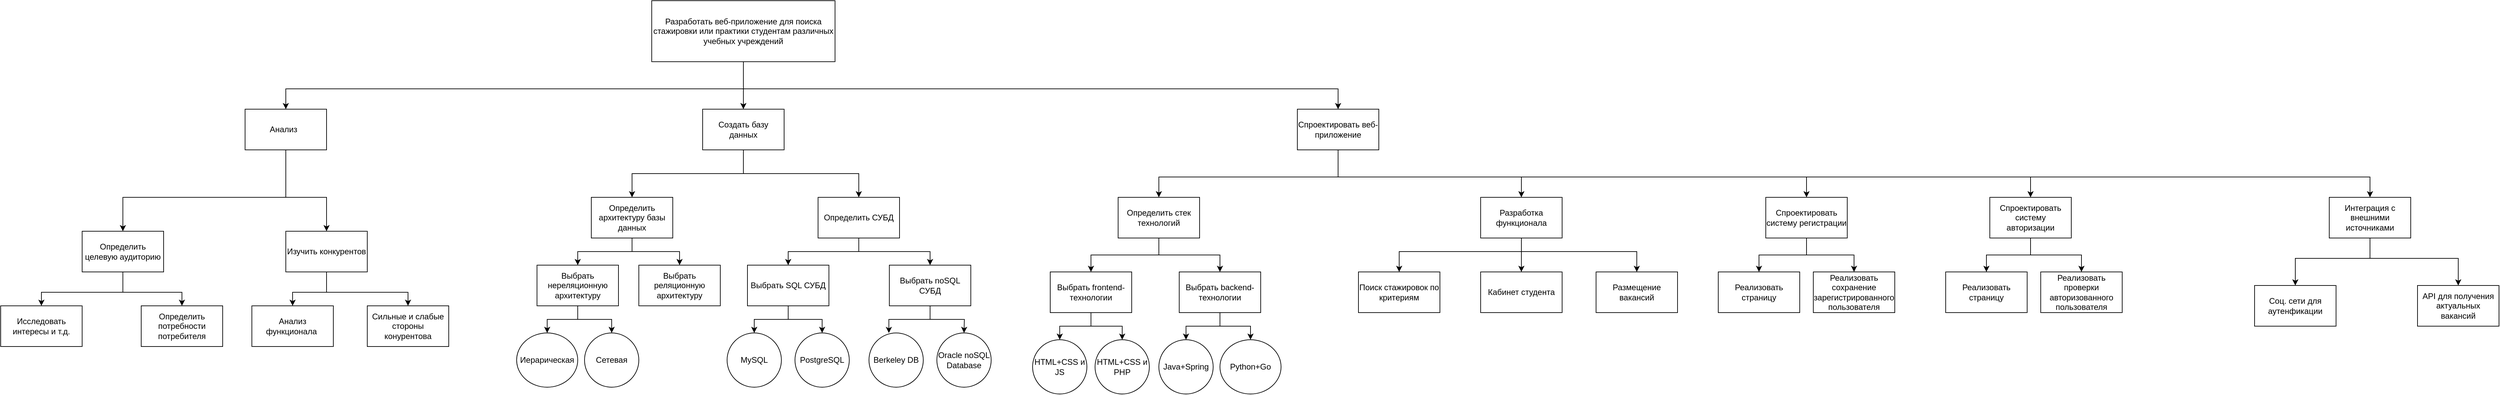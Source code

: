 <mxfile version="24.8.0">
  <diagram name="Страница — 1" id="92_c8350StZfMN6vfjeu">
    <mxGraphModel dx="3420" dy="1438" grid="1" gridSize="10" guides="1" tooltips="1" connect="1" arrows="1" fold="1" page="1" pageScale="1" pageWidth="827" pageHeight="1169" math="0" shadow="0">
      <root>
        <mxCell id="0" />
        <mxCell id="1" parent="0" />
        <mxCell id="KS5gCcNnhUhL9jg-HukT-1" value="&lt;p&gt;Разработать веб-приложение для поиска стажировки или практики студентам различных учебных учреждений&lt;/p&gt;" style="rounded=0;whiteSpace=wrap;html=1;" vertex="1" parent="1">
          <mxGeometry x="279" y="80" width="270" height="90" as="geometry" />
        </mxCell>
        <mxCell id="KS5gCcNnhUhL9jg-HukT-2" style="edgeStyle=orthogonalEdgeStyle;rounded=0;orthogonalLoop=1;jettySize=auto;html=1;exitX=0.5;exitY=1;exitDx=0;exitDy=0;entryX=0.5;entryY=0;entryDx=0;entryDy=0;" edge="1" parent="1" source="KS5gCcNnhUhL9jg-HukT-4" target="KS5gCcNnhUhL9jg-HukT-7">
          <mxGeometry relative="1" as="geometry" />
        </mxCell>
        <mxCell id="KS5gCcNnhUhL9jg-HukT-3" style="edgeStyle=orthogonalEdgeStyle;rounded=0;orthogonalLoop=1;jettySize=auto;html=1;exitX=0.5;exitY=1;exitDx=0;exitDy=0;" edge="1" parent="1" source="KS5gCcNnhUhL9jg-HukT-4" target="KS5gCcNnhUhL9jg-HukT-10">
          <mxGeometry relative="1" as="geometry" />
        </mxCell>
        <mxCell id="KS5gCcNnhUhL9jg-HukT-4" value="Создать базу данных" style="rounded=0;whiteSpace=wrap;html=1;" vertex="1" parent="1">
          <mxGeometry x="354" y="240" width="120" height="60" as="geometry" />
        </mxCell>
        <mxCell id="KS5gCcNnhUhL9jg-HukT-5" style="edgeStyle=orthogonalEdgeStyle;rounded=0;orthogonalLoop=1;jettySize=auto;html=1;exitX=0.5;exitY=1;exitDx=0;exitDy=0;entryX=0.5;entryY=0;entryDx=0;entryDy=0;" edge="1" parent="1" source="KS5gCcNnhUhL9jg-HukT-7" target="KS5gCcNnhUhL9jg-HukT-21">
          <mxGeometry relative="1" as="geometry" />
        </mxCell>
        <mxCell id="KS5gCcNnhUhL9jg-HukT-6" style="edgeStyle=orthogonalEdgeStyle;rounded=0;orthogonalLoop=1;jettySize=auto;html=1;exitX=0.5;exitY=1;exitDx=0;exitDy=0;entryX=0.5;entryY=0;entryDx=0;entryDy=0;" edge="1" parent="1" source="KS5gCcNnhUhL9jg-HukT-7" target="KS5gCcNnhUhL9jg-HukT-22">
          <mxGeometry relative="1" as="geometry" />
        </mxCell>
        <mxCell id="KS5gCcNnhUhL9jg-HukT-7" value="Определить архитектуру базы данных" style="rounded=0;whiteSpace=wrap;html=1;" vertex="1" parent="1">
          <mxGeometry x="190" y="370" width="120" height="60" as="geometry" />
        </mxCell>
        <mxCell id="KS5gCcNnhUhL9jg-HukT-8" style="edgeStyle=orthogonalEdgeStyle;rounded=0;orthogonalLoop=1;jettySize=auto;html=1;exitX=0.5;exitY=1;exitDx=0;exitDy=0;entryX=0.5;entryY=0;entryDx=0;entryDy=0;" edge="1" parent="1" source="KS5gCcNnhUhL9jg-HukT-10" target="KS5gCcNnhUhL9jg-HukT-13">
          <mxGeometry relative="1" as="geometry" />
        </mxCell>
        <mxCell id="KS5gCcNnhUhL9jg-HukT-9" style="edgeStyle=orthogonalEdgeStyle;rounded=0;orthogonalLoop=1;jettySize=auto;html=1;exitX=0.5;exitY=1;exitDx=0;exitDy=0;" edge="1" parent="1" source="KS5gCcNnhUhL9jg-HukT-10" target="KS5gCcNnhUhL9jg-HukT-15">
          <mxGeometry relative="1" as="geometry" />
        </mxCell>
        <mxCell id="KS5gCcNnhUhL9jg-HukT-10" value="Определить СУБД" style="rounded=0;whiteSpace=wrap;html=1;" vertex="1" parent="1">
          <mxGeometry x="524" y="370" width="120" height="60" as="geometry" />
        </mxCell>
        <mxCell id="KS5gCcNnhUhL9jg-HukT-11" style="edgeStyle=orthogonalEdgeStyle;rounded=0;orthogonalLoop=1;jettySize=auto;html=1;exitX=0.5;exitY=1;exitDx=0;exitDy=0;entryX=0.5;entryY=0;entryDx=0;entryDy=0;" edge="1" parent="1" source="KS5gCcNnhUhL9jg-HukT-13" target="KS5gCcNnhUhL9jg-HukT-18">
          <mxGeometry relative="1" as="geometry" />
        </mxCell>
        <mxCell id="KS5gCcNnhUhL9jg-HukT-12" style="edgeStyle=orthogonalEdgeStyle;rounded=0;orthogonalLoop=1;jettySize=auto;html=1;exitX=0.5;exitY=1;exitDx=0;exitDy=0;" edge="1" parent="1" source="KS5gCcNnhUhL9jg-HukT-13" target="KS5gCcNnhUhL9jg-HukT-17">
          <mxGeometry relative="1" as="geometry" />
        </mxCell>
        <mxCell id="KS5gCcNnhUhL9jg-HukT-13" value="Выбрать SQL СУБД" style="rounded=0;whiteSpace=wrap;html=1;" vertex="1" parent="1">
          <mxGeometry x="420" y="470" width="120" height="60" as="geometry" />
        </mxCell>
        <mxCell id="KS5gCcNnhUhL9jg-HukT-14" style="edgeStyle=orthogonalEdgeStyle;rounded=0;orthogonalLoop=1;jettySize=auto;html=1;exitX=0.5;exitY=1;exitDx=0;exitDy=0;" edge="1" parent="1" source="KS5gCcNnhUhL9jg-HukT-15">
          <mxGeometry relative="1" as="geometry">
            <mxPoint x="739" y="570" as="targetPoint" />
          </mxGeometry>
        </mxCell>
        <mxCell id="KS5gCcNnhUhL9jg-HukT-15" value="Выбрать noSQL СУБД" style="rounded=0;whiteSpace=wrap;html=1;" vertex="1" parent="1">
          <mxGeometry x="629" y="470" width="120" height="60" as="geometry" />
        </mxCell>
        <mxCell id="KS5gCcNnhUhL9jg-HukT-16" value="&lt;span lang=&quot;ru&quot; class=&quot;ILfuVd&quot;&gt;Berkeley DB&lt;br&gt;&lt;/span&gt;&lt;span lang=&quot;ru&quot; class=&quot;ILfuVd&quot;&gt;&lt;/span&gt;" style="ellipse;whiteSpace=wrap;html=1;aspect=fixed;" vertex="1" parent="1">
          <mxGeometry x="599" y="570" width="80" height="80" as="geometry" />
        </mxCell>
        <mxCell id="KS5gCcNnhUhL9jg-HukT-17" value="PostgreSQL" style="ellipse;whiteSpace=wrap;html=1;aspect=fixed;" vertex="1" parent="1">
          <mxGeometry x="490" y="570" width="80" height="80" as="geometry" />
        </mxCell>
        <mxCell id="KS5gCcNnhUhL9jg-HukT-18" value="MySQL" style="ellipse;whiteSpace=wrap;html=1;aspect=fixed;" vertex="1" parent="1">
          <mxGeometry x="390" y="570" width="80" height="80" as="geometry" />
        </mxCell>
        <mxCell id="KS5gCcNnhUhL9jg-HukT-19" style="edgeStyle=orthogonalEdgeStyle;rounded=0;orthogonalLoop=1;jettySize=auto;html=1;exitX=0.5;exitY=1;exitDx=0;exitDy=0;entryX=0.5;entryY=0;entryDx=0;entryDy=0;" edge="1" parent="1" source="KS5gCcNnhUhL9jg-HukT-21" target="KS5gCcNnhUhL9jg-HukT-24">
          <mxGeometry relative="1" as="geometry" />
        </mxCell>
        <mxCell id="KS5gCcNnhUhL9jg-HukT-20" style="edgeStyle=orthogonalEdgeStyle;rounded=0;orthogonalLoop=1;jettySize=auto;html=1;exitX=0.5;exitY=1;exitDx=0;exitDy=0;entryX=0.5;entryY=0;entryDx=0;entryDy=0;" edge="1" parent="1" source="KS5gCcNnhUhL9jg-HukT-21" target="KS5gCcNnhUhL9jg-HukT-23">
          <mxGeometry relative="1" as="geometry" />
        </mxCell>
        <mxCell id="KS5gCcNnhUhL9jg-HukT-21" value="Выбрать нереляционную архитектуру" style="rounded=0;whiteSpace=wrap;html=1;" vertex="1" parent="1">
          <mxGeometry x="110" y="470" width="120" height="60" as="geometry" />
        </mxCell>
        <mxCell id="KS5gCcNnhUhL9jg-HukT-22" value="Выбрать реляционную архитектуру" style="rounded=0;whiteSpace=wrap;html=1;" vertex="1" parent="1">
          <mxGeometry x="260" y="470" width="120" height="60" as="geometry" />
        </mxCell>
        <mxCell id="KS5gCcNnhUhL9jg-HukT-23" value="Сетевая" style="ellipse;whiteSpace=wrap;html=1;aspect=fixed;" vertex="1" parent="1">
          <mxGeometry x="180" y="570" width="80" height="80" as="geometry" />
        </mxCell>
        <mxCell id="KS5gCcNnhUhL9jg-HukT-24" value="Иерарическая" style="ellipse;whiteSpace=wrap;html=1;" vertex="1" parent="1">
          <mxGeometry x="80" y="570" width="90" height="80" as="geometry" />
        </mxCell>
        <mxCell id="KS5gCcNnhUhL9jg-HukT-25" style="edgeStyle=orthogonalEdgeStyle;rounded=0;orthogonalLoop=1;jettySize=auto;html=1;exitX=0.5;exitY=1;exitDx=0;exitDy=0;entryX=0.366;entryY=0.001;entryDx=0;entryDy=0;entryPerimeter=0;" edge="1" parent="1" source="KS5gCcNnhUhL9jg-HukT-15" target="KS5gCcNnhUhL9jg-HukT-16">
          <mxGeometry relative="1" as="geometry" />
        </mxCell>
        <mxCell id="KS5gCcNnhUhL9jg-HukT-26" value="" style="endArrow=classic;html=1;rounded=0;exitX=0.5;exitY=1;exitDx=0;exitDy=0;entryX=0.5;entryY=0;entryDx=0;entryDy=0;" edge="1" parent="1" source="KS5gCcNnhUhL9jg-HukT-1" target="KS5gCcNnhUhL9jg-HukT-4">
          <mxGeometry width="50" height="50" relative="1" as="geometry">
            <mxPoint x="390" y="430" as="sourcePoint" />
            <mxPoint x="440" y="380" as="targetPoint" />
          </mxGeometry>
        </mxCell>
        <mxCell id="KS5gCcNnhUhL9jg-HukT-27" value="" style="endArrow=classic;html=1;rounded=0;exitX=0.5;exitY=1;exitDx=0;exitDy=0;entryX=0.5;entryY=0;entryDx=0;entryDy=0;" edge="1" parent="1" source="KS5gCcNnhUhL9jg-HukT-1" target="KS5gCcNnhUhL9jg-HukT-28">
          <mxGeometry width="50" height="50" relative="1" as="geometry">
            <mxPoint x="410" y="170" as="sourcePoint" />
            <mxPoint x="1160" y="240" as="targetPoint" />
            <Array as="points">
              <mxPoint x="414" y="210" />
              <mxPoint x="1290" y="210" />
            </Array>
          </mxGeometry>
        </mxCell>
        <mxCell id="KS5gCcNnhUhL9jg-HukT-28" value="Спроектировать веб-приложение" style="rounded=0;whiteSpace=wrap;html=1;" vertex="1" parent="1">
          <mxGeometry x="1230" y="240" width="120" height="60" as="geometry" />
        </mxCell>
        <mxCell id="KS5gCcNnhUhL9jg-HukT-29" value="" style="endArrow=classic;html=1;rounded=0;exitX=0.5;exitY=1;exitDx=0;exitDy=0;entryX=0.5;entryY=0;entryDx=0;entryDy=0;" edge="1" parent="1" source="KS5gCcNnhUhL9jg-HukT-28" target="KS5gCcNnhUhL9jg-HukT-32">
          <mxGeometry width="50" height="50" relative="1" as="geometry">
            <mxPoint x="910" y="270" as="sourcePoint" />
            <mxPoint x="1460" y="380" as="targetPoint" />
            <Array as="points">
              <mxPoint x="1290" y="340" />
              <mxPoint x="1560" y="340" />
            </Array>
          </mxGeometry>
        </mxCell>
        <mxCell id="KS5gCcNnhUhL9jg-HukT-30" value="" style="endArrow=classic;html=1;rounded=0;exitX=0.5;exitY=1;exitDx=0;exitDy=0;entryX=0.5;entryY=0;entryDx=0;entryDy=0;" edge="1" parent="1" source="KS5gCcNnhUhL9jg-HukT-1" target="KS5gCcNnhUhL9jg-HukT-31">
          <mxGeometry width="50" height="50" relative="1" as="geometry">
            <mxPoint x="420" y="170" as="sourcePoint" />
            <mxPoint x="-220" y="250" as="targetPoint" />
            <Array as="points">
              <mxPoint x="414" y="210" />
              <mxPoint x="-260" y="210" />
            </Array>
          </mxGeometry>
        </mxCell>
        <mxCell id="KS5gCcNnhUhL9jg-HukT-31" value="Анализ&amp;nbsp;&amp;nbsp;" style="rounded=0;whiteSpace=wrap;html=1;" vertex="1" parent="1">
          <mxGeometry x="-320" y="240" width="120" height="60" as="geometry" />
        </mxCell>
        <mxCell id="KS5gCcNnhUhL9jg-HukT-32" value="Разработка функционала" style="rounded=0;whiteSpace=wrap;html=1;" vertex="1" parent="1">
          <mxGeometry x="1500" y="370" width="120" height="60" as="geometry" />
        </mxCell>
        <mxCell id="KS5gCcNnhUhL9jg-HukT-33" style="edgeStyle=orthogonalEdgeStyle;rounded=0;orthogonalLoop=1;jettySize=auto;html=1;exitX=0.5;exitY=1;exitDx=0;exitDy=0;entryX=0.5;entryY=0;entryDx=0;entryDy=0;" edge="1" parent="1" source="KS5gCcNnhUhL9jg-HukT-35" target="KS5gCcNnhUhL9jg-HukT-38">
          <mxGeometry relative="1" as="geometry" />
        </mxCell>
        <mxCell id="KS5gCcNnhUhL9jg-HukT-34" style="edgeStyle=orthogonalEdgeStyle;rounded=0;orthogonalLoop=1;jettySize=auto;html=1;exitX=0.5;exitY=1;exitDx=0;exitDy=0;entryX=0.5;entryY=0;entryDx=0;entryDy=0;" edge="1" parent="1" source="KS5gCcNnhUhL9jg-HukT-35" target="KS5gCcNnhUhL9jg-HukT-41">
          <mxGeometry relative="1" as="geometry" />
        </mxCell>
        <mxCell id="KS5gCcNnhUhL9jg-HukT-35" value="Определить стек технологий" style="rounded=0;whiteSpace=wrap;html=1;" vertex="1" parent="1">
          <mxGeometry x="966" y="370" width="120" height="60" as="geometry" />
        </mxCell>
        <mxCell id="KS5gCcNnhUhL9jg-HukT-36" style="edgeStyle=orthogonalEdgeStyle;rounded=0;orthogonalLoop=1;jettySize=auto;html=1;exitX=0.5;exitY=1;exitDx=0;exitDy=0;entryX=0.5;entryY=0;entryDx=0;entryDy=0;" edge="1" parent="1" source="KS5gCcNnhUhL9jg-HukT-38" target="KS5gCcNnhUhL9jg-HukT-42">
          <mxGeometry relative="1" as="geometry" />
        </mxCell>
        <mxCell id="KS5gCcNnhUhL9jg-HukT-37" style="edgeStyle=orthogonalEdgeStyle;rounded=0;orthogonalLoop=1;jettySize=auto;html=1;exitX=0.5;exitY=1;exitDx=0;exitDy=0;entryX=0.5;entryY=0;entryDx=0;entryDy=0;" edge="1" parent="1" source="KS5gCcNnhUhL9jg-HukT-38" target="KS5gCcNnhUhL9jg-HukT-43">
          <mxGeometry relative="1" as="geometry">
            <mxPoint x="971.0" y="580" as="targetPoint" />
          </mxGeometry>
        </mxCell>
        <mxCell id="KS5gCcNnhUhL9jg-HukT-38" value="Выбрать frontend-технологии" style="rounded=0;whiteSpace=wrap;html=1;" vertex="1" parent="1">
          <mxGeometry x="866" y="480" width="120" height="60" as="geometry" />
        </mxCell>
        <mxCell id="KS5gCcNnhUhL9jg-HukT-39" style="edgeStyle=orthogonalEdgeStyle;rounded=0;orthogonalLoop=1;jettySize=auto;html=1;exitX=0.5;exitY=1;exitDx=0;exitDy=0;entryX=0.5;entryY=0;entryDx=0;entryDy=0;" edge="1" parent="1" source="KS5gCcNnhUhL9jg-HukT-41" target="KS5gCcNnhUhL9jg-HukT-44">
          <mxGeometry relative="1" as="geometry" />
        </mxCell>
        <mxCell id="KS5gCcNnhUhL9jg-HukT-40" style="edgeStyle=orthogonalEdgeStyle;rounded=0;orthogonalLoop=1;jettySize=auto;html=1;exitX=0.5;exitY=1;exitDx=0;exitDy=0;entryX=0.5;entryY=0;entryDx=0;entryDy=0;" edge="1" parent="1" source="KS5gCcNnhUhL9jg-HukT-41" target="KS5gCcNnhUhL9jg-HukT-45">
          <mxGeometry relative="1" as="geometry" />
        </mxCell>
        <mxCell id="KS5gCcNnhUhL9jg-HukT-41" value="Выбрать backend-технологии" style="rounded=0;whiteSpace=wrap;html=1;" vertex="1" parent="1">
          <mxGeometry x="1056" y="480" width="120" height="60" as="geometry" />
        </mxCell>
        <mxCell id="KS5gCcNnhUhL9jg-HukT-42" value="HTML+CSS и JS" style="ellipse;whiteSpace=wrap;html=1;" vertex="1" parent="1">
          <mxGeometry x="840" y="580" width="80" height="80" as="geometry" />
        </mxCell>
        <mxCell id="KS5gCcNnhUhL9jg-HukT-43" value="HTML+CSS и PHP" style="ellipse;whiteSpace=wrap;html=1;" vertex="1" parent="1">
          <mxGeometry x="932" y="580" width="80" height="80" as="geometry" />
        </mxCell>
        <mxCell id="KS5gCcNnhUhL9jg-HukT-44" value="Java+Spring" style="ellipse;whiteSpace=wrap;html=1;" vertex="1" parent="1">
          <mxGeometry x="1026" y="580" width="80" height="80" as="geometry" />
        </mxCell>
        <mxCell id="KS5gCcNnhUhL9jg-HukT-45" value="Python+Go" style="ellipse;whiteSpace=wrap;html=1;" vertex="1" parent="1">
          <mxGeometry x="1116" y="580" width="90" height="80" as="geometry" />
        </mxCell>
        <mxCell id="KS5gCcNnhUhL9jg-HukT-46" value="" style="endArrow=classic;html=1;rounded=0;exitX=0.5;exitY=1;exitDx=0;exitDy=0;entryX=0.5;entryY=0;entryDx=0;entryDy=0;" edge="1" parent="1" source="KS5gCcNnhUhL9jg-HukT-28" target="KS5gCcNnhUhL9jg-HukT-35">
          <mxGeometry width="50" height="50" relative="1" as="geometry">
            <mxPoint x="1290" y="370" as="sourcePoint" />
            <mxPoint x="1340" y="320" as="targetPoint" />
            <Array as="points">
              <mxPoint x="1290" y="340" />
              <mxPoint x="1026" y="340" />
            </Array>
          </mxGeometry>
        </mxCell>
        <mxCell id="KS5gCcNnhUhL9jg-HukT-47" value="Поиск стажировок по критериям" style="rounded=0;whiteSpace=wrap;html=1;" vertex="1" parent="1">
          <mxGeometry x="1320" y="480" width="120" height="60" as="geometry" />
        </mxCell>
        <mxCell id="KS5gCcNnhUhL9jg-HukT-48" value="Кабинет студента" style="rounded=0;whiteSpace=wrap;html=1;" vertex="1" parent="1">
          <mxGeometry x="1500" y="480" width="120" height="60" as="geometry" />
        </mxCell>
        <mxCell id="KS5gCcNnhUhL9jg-HukT-49" value="Размещение вакансий" style="rounded=0;whiteSpace=wrap;html=1;" vertex="1" parent="1">
          <mxGeometry x="1670" y="480" width="120" height="60" as="geometry" />
        </mxCell>
        <mxCell id="KS5gCcNnhUhL9jg-HukT-50" value="" style="endArrow=classic;html=1;rounded=0;exitX=0.5;exitY=1;exitDx=0;exitDy=0;entryX=0.5;entryY=0;entryDx=0;entryDy=0;" edge="1" parent="1" source="KS5gCcNnhUhL9jg-HukT-32" target="KS5gCcNnhUhL9jg-HukT-47">
          <mxGeometry width="50" height="50" relative="1" as="geometry">
            <mxPoint x="1350" y="470" as="sourcePoint" />
            <mxPoint x="1400" y="420" as="targetPoint" />
            <Array as="points">
              <mxPoint x="1560" y="450" />
              <mxPoint x="1380" y="450" />
            </Array>
          </mxGeometry>
        </mxCell>
        <mxCell id="KS5gCcNnhUhL9jg-HukT-51" value="" style="endArrow=classic;html=1;rounded=0;entryX=0.5;entryY=0;entryDx=0;entryDy=0;exitX=0.5;exitY=1;exitDx=0;exitDy=0;" edge="1" parent="1" source="KS5gCcNnhUhL9jg-HukT-32" target="KS5gCcNnhUhL9jg-HukT-49">
          <mxGeometry width="50" height="50" relative="1" as="geometry">
            <mxPoint x="1350" y="470" as="sourcePoint" />
            <mxPoint x="1400" y="420" as="targetPoint" />
            <Array as="points">
              <mxPoint x="1560" y="450" />
              <mxPoint x="1730" y="450" />
            </Array>
          </mxGeometry>
        </mxCell>
        <mxCell id="KS5gCcNnhUhL9jg-HukT-52" value="" style="endArrow=classic;html=1;rounded=0;entryX=0.5;entryY=0;entryDx=0;entryDy=0;exitX=0.5;exitY=1;exitDx=0;exitDy=0;" edge="1" parent="1" source="KS5gCcNnhUhL9jg-HukT-32" target="KS5gCcNnhUhL9jg-HukT-48">
          <mxGeometry width="50" height="50" relative="1" as="geometry">
            <mxPoint x="1500" y="430" as="sourcePoint" />
            <mxPoint x="1400" y="420" as="targetPoint" />
            <Array as="points">
              <mxPoint x="1560" y="450" />
            </Array>
          </mxGeometry>
        </mxCell>
        <mxCell id="KS5gCcNnhUhL9jg-HukT-53" style="edgeStyle=orthogonalEdgeStyle;rounded=0;orthogonalLoop=1;jettySize=auto;html=1;exitX=0.5;exitY=1;exitDx=0;exitDy=0;" edge="1" parent="1" source="KS5gCcNnhUhL9jg-HukT-55" target="KS5gCcNnhUhL9jg-HukT-59">
          <mxGeometry relative="1" as="geometry" />
        </mxCell>
        <mxCell id="KS5gCcNnhUhL9jg-HukT-54" style="edgeStyle=orthogonalEdgeStyle;rounded=0;orthogonalLoop=1;jettySize=auto;html=1;exitX=0.5;exitY=1;exitDx=0;exitDy=0;" edge="1" parent="1" source="KS5gCcNnhUhL9jg-HukT-55" target="KS5gCcNnhUhL9jg-HukT-60">
          <mxGeometry relative="1" as="geometry" />
        </mxCell>
        <mxCell id="KS5gCcNnhUhL9jg-HukT-55" value="Спроектировать систему регистрации" style="rounded=0;whiteSpace=wrap;html=1;" vertex="1" parent="1">
          <mxGeometry x="1920" y="370" width="120" height="60" as="geometry" />
        </mxCell>
        <mxCell id="KS5gCcNnhUhL9jg-HukT-56" style="edgeStyle=orthogonalEdgeStyle;rounded=0;orthogonalLoop=1;jettySize=auto;html=1;exitX=0.5;exitY=1;exitDx=0;exitDy=0;" edge="1" parent="1" source="KS5gCcNnhUhL9jg-HukT-58" target="KS5gCcNnhUhL9jg-HukT-61">
          <mxGeometry relative="1" as="geometry" />
        </mxCell>
        <mxCell id="KS5gCcNnhUhL9jg-HukT-57" style="edgeStyle=orthogonalEdgeStyle;rounded=0;orthogonalLoop=1;jettySize=auto;html=1;exitX=0.5;exitY=1;exitDx=0;exitDy=0;" edge="1" parent="1" source="KS5gCcNnhUhL9jg-HukT-58" target="KS5gCcNnhUhL9jg-HukT-62">
          <mxGeometry relative="1" as="geometry" />
        </mxCell>
        <mxCell id="KS5gCcNnhUhL9jg-HukT-58" value="Спроектировать систему авторизации" style="rounded=0;whiteSpace=wrap;html=1;" vertex="1" parent="1">
          <mxGeometry x="2250" y="370" width="120" height="60" as="geometry" />
        </mxCell>
        <mxCell id="KS5gCcNnhUhL9jg-HukT-59" value="Реализовать страницу" style="rounded=0;whiteSpace=wrap;html=1;" vertex="1" parent="1">
          <mxGeometry x="1850" y="480" width="120" height="60" as="geometry" />
        </mxCell>
        <mxCell id="KS5gCcNnhUhL9jg-HukT-60" value="Реализовать сохранение зарегистрированного пользователя" style="rounded=0;whiteSpace=wrap;html=1;" vertex="1" parent="1">
          <mxGeometry x="1990" y="480" width="120" height="60" as="geometry" />
        </mxCell>
        <mxCell id="KS5gCcNnhUhL9jg-HukT-61" value="Реализовать страницу" style="rounded=0;whiteSpace=wrap;html=1;" vertex="1" parent="1">
          <mxGeometry x="2185" y="480" width="120" height="60" as="geometry" />
        </mxCell>
        <mxCell id="KS5gCcNnhUhL9jg-HukT-62" value="Реализовать проверки авторизованного пользователя" style="rounded=0;whiteSpace=wrap;html=1;" vertex="1" parent="1">
          <mxGeometry x="2325" y="480" width="120" height="60" as="geometry" />
        </mxCell>
        <mxCell id="KS5gCcNnhUhL9jg-HukT-63" value="" style="endArrow=classic;html=1;rounded=0;exitX=0.5;exitY=1;exitDx=0;exitDy=0;entryX=0.5;entryY=0;entryDx=0;entryDy=0;" edge="1" parent="1" source="KS5gCcNnhUhL9jg-HukT-28" target="KS5gCcNnhUhL9jg-HukT-55">
          <mxGeometry width="50" height="50" relative="1" as="geometry">
            <mxPoint x="1710" y="470" as="sourcePoint" />
            <mxPoint x="1980" y="340" as="targetPoint" />
            <Array as="points">
              <mxPoint x="1290" y="340" />
              <mxPoint x="1980" y="340" />
            </Array>
          </mxGeometry>
        </mxCell>
        <mxCell id="KS5gCcNnhUhL9jg-HukT-64" value="" style="endArrow=classic;html=1;rounded=0;entryX=0.5;entryY=0;entryDx=0;entryDy=0;" edge="1" parent="1" target="KS5gCcNnhUhL9jg-HukT-58">
          <mxGeometry width="50" height="50" relative="1" as="geometry">
            <mxPoint x="1290" y="300" as="sourcePoint" />
            <mxPoint x="2310" y="340" as="targetPoint" />
            <Array as="points">
              <mxPoint x="1290" y="340" />
              <mxPoint x="2310" y="340" />
            </Array>
          </mxGeometry>
        </mxCell>
        <mxCell id="KS5gCcNnhUhL9jg-HukT-65" value="Oracle noSQL Database" style="ellipse;whiteSpace=wrap;html=1;aspect=fixed;" vertex="1" parent="1">
          <mxGeometry x="699" y="570" width="80" height="80" as="geometry" />
        </mxCell>
        <mxCell id="KS5gCcNnhUhL9jg-HukT-66" value="" style="endArrow=classic;html=1;rounded=0;exitX=0.5;exitY=1;exitDx=0;exitDy=0;entryX=0.5;entryY=0;entryDx=0;entryDy=0;" edge="1" parent="1" source="KS5gCcNnhUhL9jg-HukT-28" target="KS5gCcNnhUhL9jg-HukT-67">
          <mxGeometry width="50" height="50" relative="1" as="geometry">
            <mxPoint x="1700" y="470" as="sourcePoint" />
            <mxPoint x="2821" y="340" as="targetPoint" />
            <Array as="points">
              <mxPoint x="1290" y="340" />
              <mxPoint x="2810" y="340" />
            </Array>
          </mxGeometry>
        </mxCell>
        <mxCell id="KS5gCcNnhUhL9jg-HukT-67" value="Интеграция с внешними источниками" style="rounded=0;whiteSpace=wrap;html=1;" vertex="1" parent="1">
          <mxGeometry x="2750" y="370" width="120" height="60" as="geometry" />
        </mxCell>
        <mxCell id="KS5gCcNnhUhL9jg-HukT-68" value="" style="endArrow=classic;html=1;rounded=0;exitX=0.5;exitY=1;exitDx=0;exitDy=0;" edge="1" parent="1" source="KS5gCcNnhUhL9jg-HukT-67">
          <mxGeometry width="50" height="50" relative="1" as="geometry">
            <mxPoint x="2290" y="470" as="sourcePoint" />
            <mxPoint x="2940" y="500" as="targetPoint" />
            <Array as="points">
              <mxPoint x="2810" y="460" />
              <mxPoint x="2940" y="460" />
            </Array>
          </mxGeometry>
        </mxCell>
        <mxCell id="KS5gCcNnhUhL9jg-HukT-69" value="API для получения актуальных вакансий" style="rounded=0;whiteSpace=wrap;html=1;" vertex="1" parent="1">
          <mxGeometry x="2880" y="500" width="120" height="60" as="geometry" />
        </mxCell>
        <mxCell id="KS5gCcNnhUhL9jg-HukT-70" value="Соц. сети для аутенфикации" style="rounded=0;whiteSpace=wrap;html=1;" vertex="1" parent="1">
          <mxGeometry x="2640" y="500" width="120" height="60" as="geometry" />
        </mxCell>
        <mxCell id="KS5gCcNnhUhL9jg-HukT-71" value="" style="endArrow=classic;html=1;rounded=0;entryX=0.5;entryY=0;entryDx=0;entryDy=0;" edge="1" parent="1" target="KS5gCcNnhUhL9jg-HukT-70">
          <mxGeometry width="50" height="50" relative="1" as="geometry">
            <mxPoint x="2810" y="430" as="sourcePoint" />
            <mxPoint x="2340" y="420" as="targetPoint" />
            <Array as="points">
              <mxPoint x="2810" y="460" />
              <mxPoint x="2700" y="460" />
            </Array>
          </mxGeometry>
        </mxCell>
        <mxCell id="KS5gCcNnhUhL9jg-HukT-72" value="" style="endArrow=classic;html=1;rounded=0;exitX=0.5;exitY=1;exitDx=0;exitDy=0;entryX=0.5;entryY=0;entryDx=0;entryDy=0;" edge="1" parent="1" source="KS5gCcNnhUhL9jg-HukT-31" target="KS5gCcNnhUhL9jg-HukT-74">
          <mxGeometry width="50" height="50" relative="1" as="geometry">
            <mxPoint x="-90" y="470" as="sourcePoint" />
            <mxPoint x="-40" y="420" as="targetPoint" />
            <Array as="points">
              <mxPoint x="-260" y="370" />
              <mxPoint x="-200" y="370" />
            </Array>
          </mxGeometry>
        </mxCell>
        <mxCell id="KS5gCcNnhUhL9jg-HukT-73" value="Определить целевую аудиторию" style="rounded=0;whiteSpace=wrap;html=1;" vertex="1" parent="1">
          <mxGeometry x="-560" y="420" width="120" height="60" as="geometry" />
        </mxCell>
        <mxCell id="KS5gCcNnhUhL9jg-HukT-74" value="Изучить конкурентов" style="rounded=0;whiteSpace=wrap;html=1;" vertex="1" parent="1">
          <mxGeometry x="-260" y="420" width="120" height="60" as="geometry" />
        </mxCell>
        <mxCell id="KS5gCcNnhUhL9jg-HukT-75" value="" style="endArrow=classic;html=1;rounded=0;entryX=0.5;entryY=0;entryDx=0;entryDy=0;" edge="1" parent="1" target="KS5gCcNnhUhL9jg-HukT-73">
          <mxGeometry width="50" height="50" relative="1" as="geometry">
            <mxPoint x="-260" y="300" as="sourcePoint" />
            <mxPoint x="-40" y="420" as="targetPoint" />
            <Array as="points">
              <mxPoint x="-260" y="370" />
              <mxPoint x="-500" y="370" />
            </Array>
          </mxGeometry>
        </mxCell>
        <mxCell id="KS5gCcNnhUhL9jg-HukT-76" value="Исследовать интересы и т.д." style="rounded=0;whiteSpace=wrap;html=1;" vertex="1" parent="1">
          <mxGeometry x="-680" y="530" width="120" height="60" as="geometry" />
        </mxCell>
        <mxCell id="KS5gCcNnhUhL9jg-HukT-77" value="Определить потребности потребителя" style="rounded=0;whiteSpace=wrap;html=1;" vertex="1" parent="1">
          <mxGeometry x="-473" y="530" width="120" height="60" as="geometry" />
        </mxCell>
        <mxCell id="KS5gCcNnhUhL9jg-HukT-78" value="Анализ функционала&amp;nbsp;" style="rounded=0;whiteSpace=wrap;html=1;" vertex="1" parent="1">
          <mxGeometry x="-310" y="530" width="120" height="60" as="geometry" />
        </mxCell>
        <mxCell id="KS5gCcNnhUhL9jg-HukT-79" value="Сильные и слабые стороны конурентова" style="rounded=0;whiteSpace=wrap;html=1;" vertex="1" parent="1">
          <mxGeometry x="-140" y="530" width="120" height="60" as="geometry" />
        </mxCell>
        <mxCell id="KS5gCcNnhUhL9jg-HukT-80" value="" style="endArrow=classic;html=1;rounded=0;exitX=0.5;exitY=1;exitDx=0;exitDy=0;entryX=0.5;entryY=0;entryDx=0;entryDy=0;" edge="1" parent="1" source="KS5gCcNnhUhL9jg-HukT-74" target="KS5gCcNnhUhL9jg-HukT-79">
          <mxGeometry width="50" height="50" relative="1" as="geometry">
            <mxPoint x="-90" y="470" as="sourcePoint" />
            <mxPoint x="-40" y="420" as="targetPoint" />
            <Array as="points">
              <mxPoint x="-200" y="510" />
              <mxPoint x="-80" y="510" />
            </Array>
          </mxGeometry>
        </mxCell>
        <mxCell id="KS5gCcNnhUhL9jg-HukT-81" value="" style="endArrow=classic;html=1;rounded=0;entryX=0.5;entryY=0;entryDx=0;entryDy=0;" edge="1" parent="1" target="KS5gCcNnhUhL9jg-HukT-78">
          <mxGeometry width="50" height="50" relative="1" as="geometry">
            <mxPoint x="-200" y="480" as="sourcePoint" />
            <mxPoint x="-40" y="420" as="targetPoint" />
            <Array as="points">
              <mxPoint x="-200" y="510" />
              <mxPoint x="-250" y="510" />
            </Array>
          </mxGeometry>
        </mxCell>
        <mxCell id="KS5gCcNnhUhL9jg-HukT-82" value="" style="endArrow=classic;html=1;rounded=0;exitX=0.5;exitY=1;exitDx=0;exitDy=0;entryX=0.5;entryY=0;entryDx=0;entryDy=0;" edge="1" parent="1" source="KS5gCcNnhUhL9jg-HukT-73" target="KS5gCcNnhUhL9jg-HukT-77">
          <mxGeometry width="50" height="50" relative="1" as="geometry">
            <mxPoint x="-90" y="470" as="sourcePoint" />
            <mxPoint x="-40" y="420" as="targetPoint" />
            <Array as="points">
              <mxPoint x="-500" y="510" />
              <mxPoint x="-413" y="510" />
            </Array>
          </mxGeometry>
        </mxCell>
        <mxCell id="KS5gCcNnhUhL9jg-HukT-83" value="" style="endArrow=classic;html=1;rounded=0;exitX=0.5;exitY=1;exitDx=0;exitDy=0;entryX=0.5;entryY=0;entryDx=0;entryDy=0;" edge="1" parent="1" source="KS5gCcNnhUhL9jg-HukT-73" target="KS5gCcNnhUhL9jg-HukT-76">
          <mxGeometry width="50" height="50" relative="1" as="geometry">
            <mxPoint x="-90" y="470" as="sourcePoint" />
            <mxPoint x="-40" y="420" as="targetPoint" />
            <Array as="points">
              <mxPoint x="-500" y="510" />
              <mxPoint x="-620" y="510" />
            </Array>
          </mxGeometry>
        </mxCell>
      </root>
    </mxGraphModel>
  </diagram>
</mxfile>
